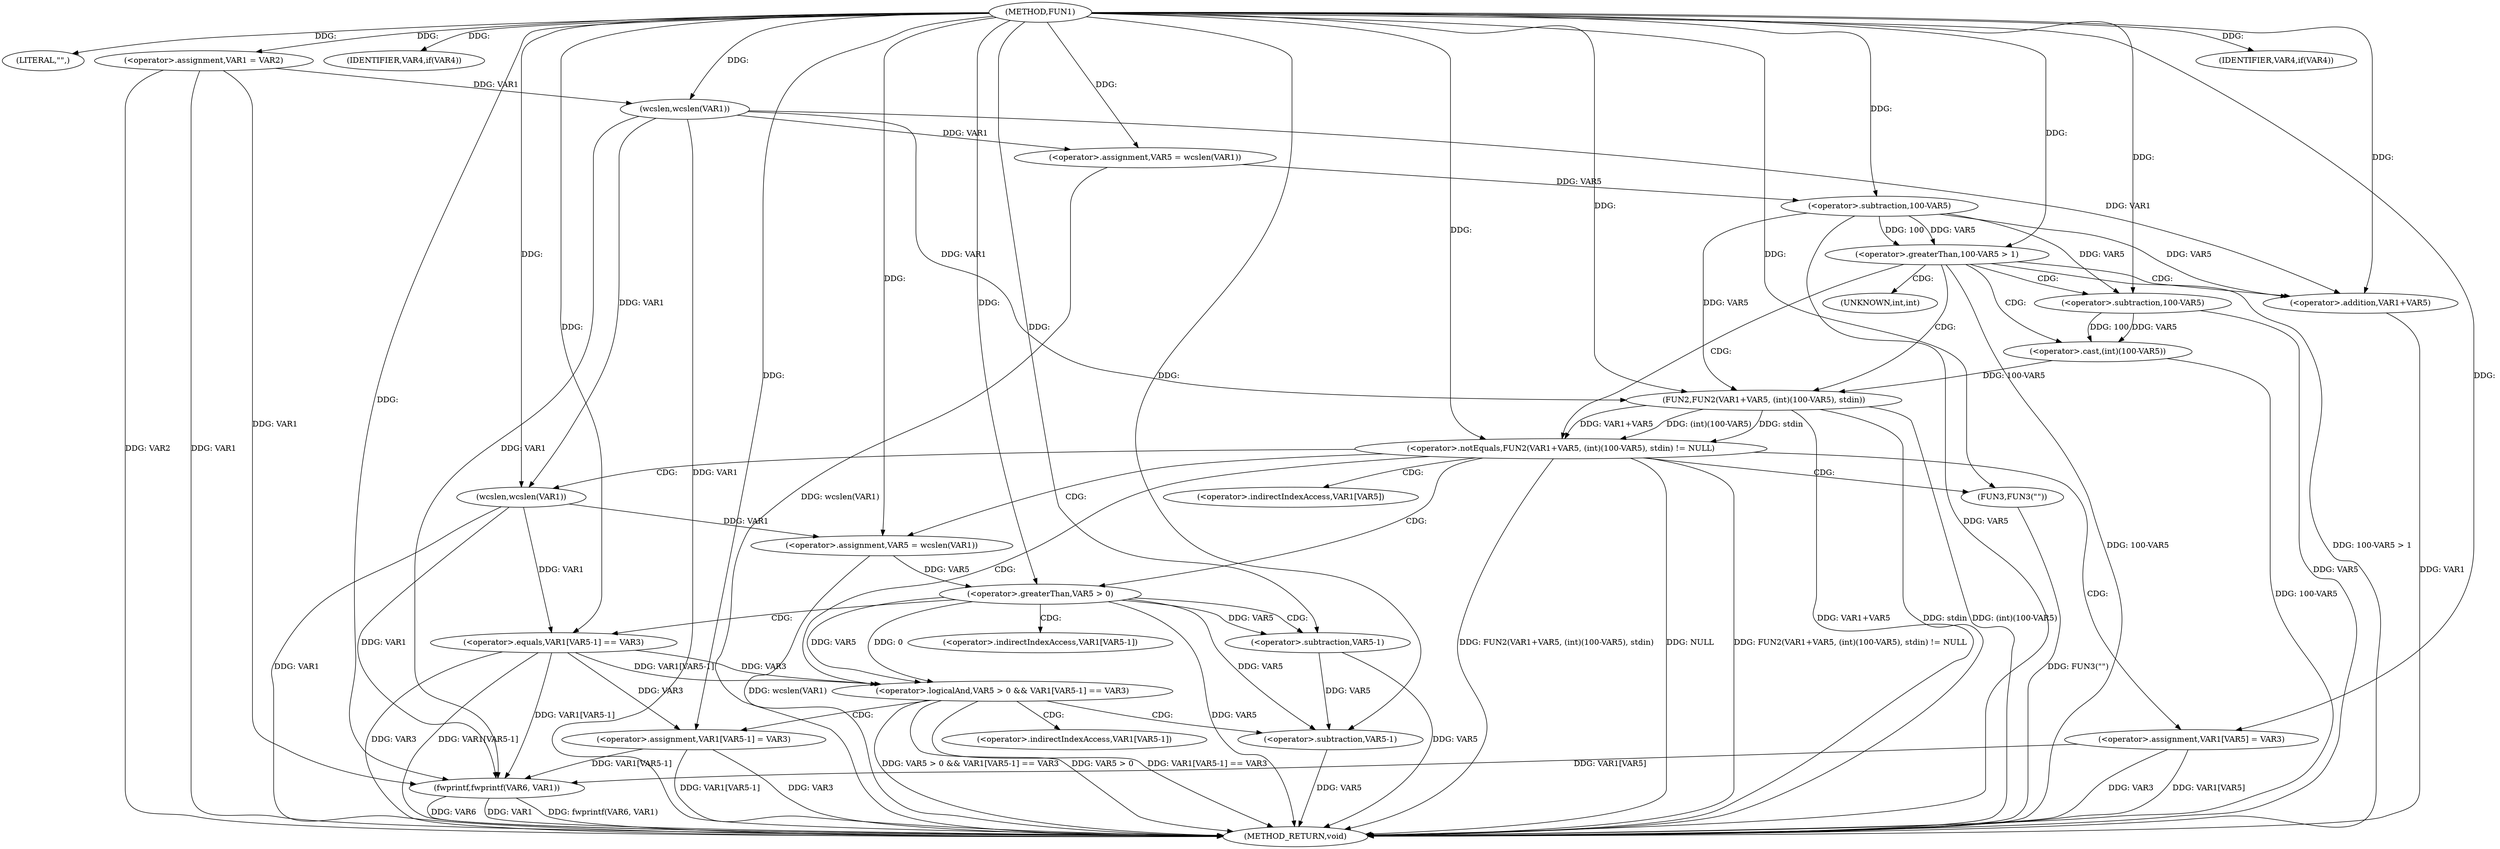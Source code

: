 digraph FUN1 {  
"1000100" [label = "(METHOD,FUN1)" ]
"1000176" [label = "(METHOD_RETURN,void)" ]
"1000103" [label = "(LITERAL,\"\",)" ]
"1000104" [label = "(<operator>.assignment,VAR1 = VAR2)" ]
"1000108" [label = "(IDENTIFIER,VAR4,if(VAR4))" ]
"1000112" [label = "(<operator>.assignment,VAR5 = wcslen(VAR1))" ]
"1000114" [label = "(wcslen,wcslen(VAR1))" ]
"1000117" [label = "(<operator>.greaterThan,100-VAR5 > 1)" ]
"1000118" [label = "(<operator>.subtraction,100-VAR5)" ]
"1000124" [label = "(<operator>.notEquals,FUN2(VAR1+VAR5, (int)(100-VAR5), stdin) != NULL)" ]
"1000125" [label = "(FUN2,FUN2(VAR1+VAR5, (int)(100-VAR5), stdin))" ]
"1000126" [label = "(<operator>.addition,VAR1+VAR5)" ]
"1000129" [label = "(<operator>.cast,(int)(100-VAR5))" ]
"1000131" [label = "(<operator>.subtraction,100-VAR5)" ]
"1000137" [label = "(<operator>.assignment,VAR5 = wcslen(VAR1))" ]
"1000139" [label = "(wcslen,wcslen(VAR1))" ]
"1000142" [label = "(<operator>.logicalAnd,VAR5 > 0 && VAR1[VAR5-1] == VAR3)" ]
"1000143" [label = "(<operator>.greaterThan,VAR5 > 0)" ]
"1000146" [label = "(<operator>.equals,VAR1[VAR5-1] == VAR3)" ]
"1000149" [label = "(<operator>.subtraction,VAR5-1)" ]
"1000154" [label = "(<operator>.assignment,VAR1[VAR5-1] = VAR3)" ]
"1000157" [label = "(<operator>.subtraction,VAR5-1)" ]
"1000163" [label = "(FUN3,FUN3(\"\"))" ]
"1000165" [label = "(<operator>.assignment,VAR1[VAR5] = VAR3)" ]
"1000171" [label = "(IDENTIFIER,VAR4,if(VAR4))" ]
"1000173" [label = "(fwprintf,fwprintf(VAR6, VAR1))" ]
"1000130" [label = "(UNKNOWN,int,int)" ]
"1000147" [label = "(<operator>.indirectIndexAccess,VAR1[VAR5-1])" ]
"1000155" [label = "(<operator>.indirectIndexAccess,VAR1[VAR5-1])" ]
"1000166" [label = "(<operator>.indirectIndexAccess,VAR1[VAR5])" ]
  "1000117" -> "1000176"  [ label = "DDG: 100-VAR5 > 1"] 
  "1000125" -> "1000176"  [ label = "DDG: VAR1+VAR5"] 
  "1000142" -> "1000176"  [ label = "DDG: VAR5 > 0 && VAR1[VAR5-1] == VAR3"] 
  "1000124" -> "1000176"  [ label = "DDG: FUN2(VAR1+VAR5, (int)(100-VAR5), stdin)"] 
  "1000165" -> "1000176"  [ label = "DDG: VAR3"] 
  "1000104" -> "1000176"  [ label = "DDG: VAR1"] 
  "1000137" -> "1000176"  [ label = "DDG: wcslen(VAR1)"] 
  "1000114" -> "1000176"  [ label = "DDG: VAR1"] 
  "1000126" -> "1000176"  [ label = "DDG: VAR1"] 
  "1000117" -> "1000176"  [ label = "DDG: 100-VAR5"] 
  "1000142" -> "1000176"  [ label = "DDG: VAR5 > 0"] 
  "1000149" -> "1000176"  [ label = "DDG: VAR5"] 
  "1000146" -> "1000176"  [ label = "DDG: VAR1[VAR5-1]"] 
  "1000112" -> "1000176"  [ label = "DDG: wcslen(VAR1)"] 
  "1000154" -> "1000176"  [ label = "DDG: VAR3"] 
  "1000165" -> "1000176"  [ label = "DDG: VAR1[VAR5]"] 
  "1000139" -> "1000176"  [ label = "DDG: VAR1"] 
  "1000146" -> "1000176"  [ label = "DDG: VAR3"] 
  "1000125" -> "1000176"  [ label = "DDG: (int)(100-VAR5)"] 
  "1000154" -> "1000176"  [ label = "DDG: VAR1[VAR5-1]"] 
  "1000157" -> "1000176"  [ label = "DDG: VAR5"] 
  "1000143" -> "1000176"  [ label = "DDG: VAR5"] 
  "1000125" -> "1000176"  [ label = "DDG: stdin"] 
  "1000131" -> "1000176"  [ label = "DDG: VAR5"] 
  "1000124" -> "1000176"  [ label = "DDG: NULL"] 
  "1000118" -> "1000176"  [ label = "DDG: VAR5"] 
  "1000173" -> "1000176"  [ label = "DDG: fwprintf(VAR6, VAR1)"] 
  "1000163" -> "1000176"  [ label = "DDG: FUN3(\"\")"] 
  "1000142" -> "1000176"  [ label = "DDG: VAR1[VAR5-1] == VAR3"] 
  "1000173" -> "1000176"  [ label = "DDG: VAR6"] 
  "1000104" -> "1000176"  [ label = "DDG: VAR2"] 
  "1000173" -> "1000176"  [ label = "DDG: VAR1"] 
  "1000129" -> "1000176"  [ label = "DDG: 100-VAR5"] 
  "1000124" -> "1000176"  [ label = "DDG: FUN2(VAR1+VAR5, (int)(100-VAR5), stdin) != NULL"] 
  "1000100" -> "1000103"  [ label = "DDG: "] 
  "1000100" -> "1000104"  [ label = "DDG: "] 
  "1000100" -> "1000108"  [ label = "DDG: "] 
  "1000114" -> "1000112"  [ label = "DDG: VAR1"] 
  "1000100" -> "1000112"  [ label = "DDG: "] 
  "1000104" -> "1000114"  [ label = "DDG: VAR1"] 
  "1000100" -> "1000114"  [ label = "DDG: "] 
  "1000118" -> "1000117"  [ label = "DDG: 100"] 
  "1000118" -> "1000117"  [ label = "DDG: VAR5"] 
  "1000100" -> "1000118"  [ label = "DDG: "] 
  "1000112" -> "1000118"  [ label = "DDG: VAR5"] 
  "1000100" -> "1000117"  [ label = "DDG: "] 
  "1000125" -> "1000124"  [ label = "DDG: VAR1+VAR5"] 
  "1000125" -> "1000124"  [ label = "DDG: (int)(100-VAR5)"] 
  "1000125" -> "1000124"  [ label = "DDG: stdin"] 
  "1000114" -> "1000125"  [ label = "DDG: VAR1"] 
  "1000100" -> "1000125"  [ label = "DDG: "] 
  "1000118" -> "1000125"  [ label = "DDG: VAR5"] 
  "1000114" -> "1000126"  [ label = "DDG: VAR1"] 
  "1000100" -> "1000126"  [ label = "DDG: "] 
  "1000118" -> "1000126"  [ label = "DDG: VAR5"] 
  "1000129" -> "1000125"  [ label = "DDG: 100-VAR5"] 
  "1000131" -> "1000129"  [ label = "DDG: 100"] 
  "1000131" -> "1000129"  [ label = "DDG: VAR5"] 
  "1000100" -> "1000131"  [ label = "DDG: "] 
  "1000118" -> "1000131"  [ label = "DDG: VAR5"] 
  "1000100" -> "1000124"  [ label = "DDG: "] 
  "1000139" -> "1000137"  [ label = "DDG: VAR1"] 
  "1000100" -> "1000137"  [ label = "DDG: "] 
  "1000100" -> "1000139"  [ label = "DDG: "] 
  "1000114" -> "1000139"  [ label = "DDG: VAR1"] 
  "1000143" -> "1000142"  [ label = "DDG: VAR5"] 
  "1000143" -> "1000142"  [ label = "DDG: 0"] 
  "1000137" -> "1000143"  [ label = "DDG: VAR5"] 
  "1000100" -> "1000143"  [ label = "DDG: "] 
  "1000146" -> "1000142"  [ label = "DDG: VAR1[VAR5-1]"] 
  "1000146" -> "1000142"  [ label = "DDG: VAR3"] 
  "1000139" -> "1000146"  [ label = "DDG: VAR1"] 
  "1000143" -> "1000149"  [ label = "DDG: VAR5"] 
  "1000100" -> "1000149"  [ label = "DDG: "] 
  "1000100" -> "1000146"  [ label = "DDG: "] 
  "1000146" -> "1000154"  [ label = "DDG: VAR3"] 
  "1000100" -> "1000154"  [ label = "DDG: "] 
  "1000143" -> "1000157"  [ label = "DDG: VAR5"] 
  "1000149" -> "1000157"  [ label = "DDG: VAR5"] 
  "1000100" -> "1000157"  [ label = "DDG: "] 
  "1000100" -> "1000163"  [ label = "DDG: "] 
  "1000100" -> "1000165"  [ label = "DDG: "] 
  "1000100" -> "1000171"  [ label = "DDG: "] 
  "1000100" -> "1000173"  [ label = "DDG: "] 
  "1000104" -> "1000173"  [ label = "DDG: VAR1"] 
  "1000154" -> "1000173"  [ label = "DDG: VAR1[VAR5-1]"] 
  "1000114" -> "1000173"  [ label = "DDG: VAR1"] 
  "1000146" -> "1000173"  [ label = "DDG: VAR1[VAR5-1]"] 
  "1000165" -> "1000173"  [ label = "DDG: VAR1[VAR5]"] 
  "1000139" -> "1000173"  [ label = "DDG: VAR1"] 
  "1000117" -> "1000125"  [ label = "CDG: "] 
  "1000117" -> "1000131"  [ label = "CDG: "] 
  "1000117" -> "1000126"  [ label = "CDG: "] 
  "1000117" -> "1000129"  [ label = "CDG: "] 
  "1000117" -> "1000124"  [ label = "CDG: "] 
  "1000117" -> "1000130"  [ label = "CDG: "] 
  "1000124" -> "1000142"  [ label = "CDG: "] 
  "1000124" -> "1000166"  [ label = "CDG: "] 
  "1000124" -> "1000139"  [ label = "CDG: "] 
  "1000124" -> "1000165"  [ label = "CDG: "] 
  "1000124" -> "1000163"  [ label = "CDG: "] 
  "1000124" -> "1000143"  [ label = "CDG: "] 
  "1000124" -> "1000137"  [ label = "CDG: "] 
  "1000142" -> "1000157"  [ label = "CDG: "] 
  "1000142" -> "1000155"  [ label = "CDG: "] 
  "1000142" -> "1000154"  [ label = "CDG: "] 
  "1000143" -> "1000149"  [ label = "CDG: "] 
  "1000143" -> "1000147"  [ label = "CDG: "] 
  "1000143" -> "1000146"  [ label = "CDG: "] 
}
